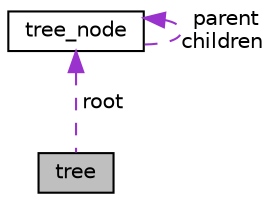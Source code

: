 digraph "tree"
{
  edge [fontname="Helvetica",fontsize="10",labelfontname="Helvetica",labelfontsize="10"];
  node [fontname="Helvetica",fontsize="10",shape=record];
  Node1 [label="tree",height=0.2,width=0.4,color="black", fillcolor="grey75", style="filled", fontcolor="black"];
  Node2 -> Node1 [dir="back",color="darkorchid3",fontsize="10",style="dashed",label=" root" ,fontname="Helvetica"];
  Node2 [label="tree_node",height=0.2,width=0.4,color="black", fillcolor="white", style="filled",URL="$df/dbf/classtree__node.html"];
  Node2 -> Node2 [dir="back",color="darkorchid3",fontsize="10",style="dashed",label=" parent\nchildren" ,fontname="Helvetica"];
}
